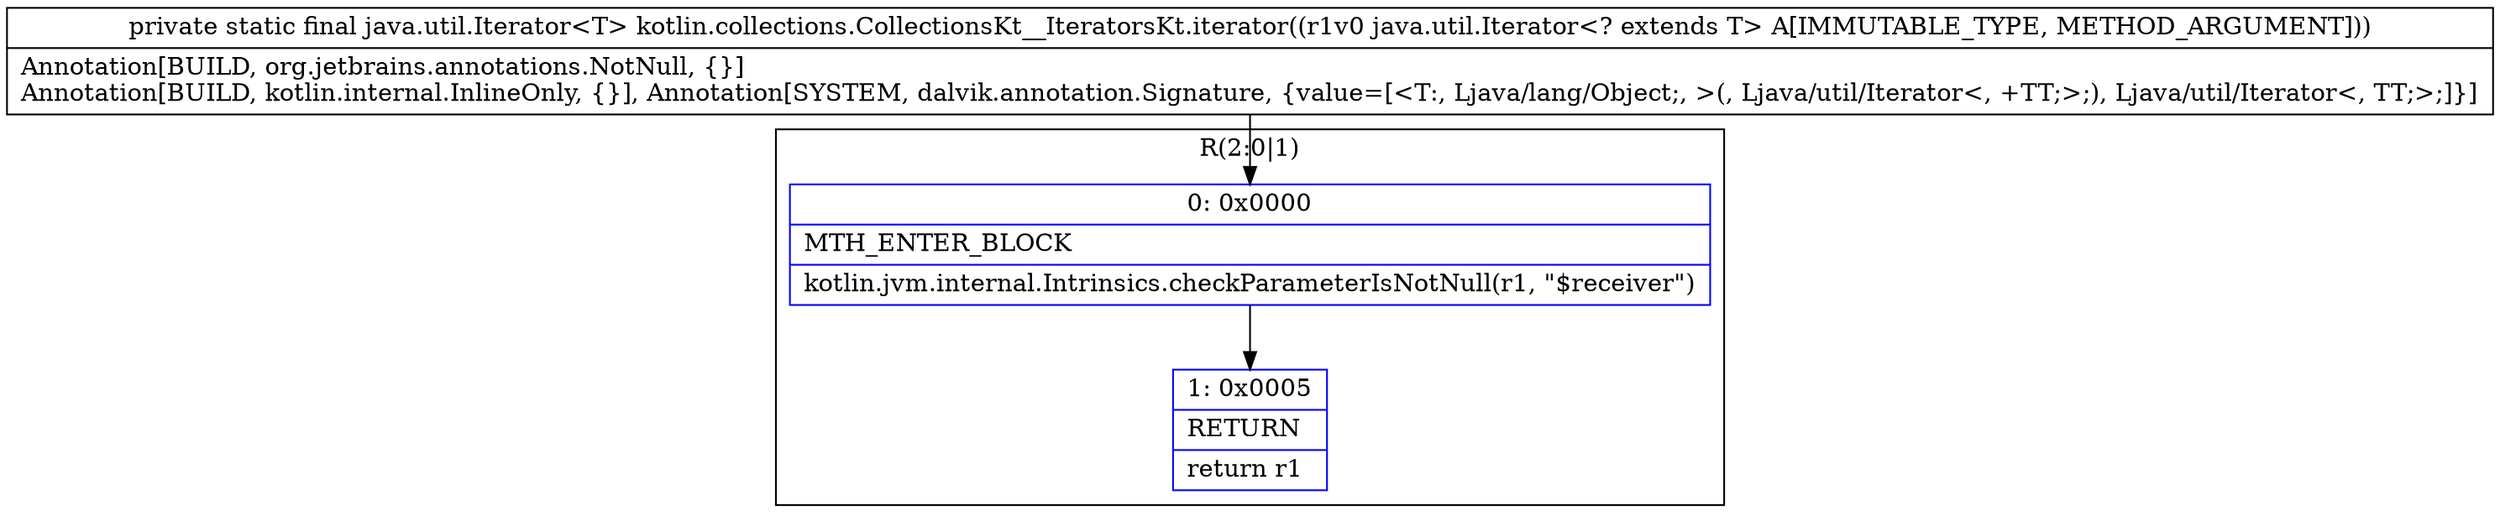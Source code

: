 digraph "CFG forkotlin.collections.CollectionsKt__IteratorsKt.iterator(Ljava\/util\/Iterator;)Ljava\/util\/Iterator;" {
subgraph cluster_Region_917461413 {
label = "R(2:0|1)";
node [shape=record,color=blue];
Node_0 [shape=record,label="{0\:\ 0x0000|MTH_ENTER_BLOCK\l|kotlin.jvm.internal.Intrinsics.checkParameterIsNotNull(r1, \"$receiver\")\l}"];
Node_1 [shape=record,label="{1\:\ 0x0005|RETURN\l|return r1\l}"];
}
MethodNode[shape=record,label="{private static final java.util.Iterator\<T\> kotlin.collections.CollectionsKt__IteratorsKt.iterator((r1v0 java.util.Iterator\<? extends T\> A[IMMUTABLE_TYPE, METHOD_ARGUMENT]))  | Annotation[BUILD, org.jetbrains.annotations.NotNull, \{\}]\lAnnotation[BUILD, kotlin.internal.InlineOnly, \{\}], Annotation[SYSTEM, dalvik.annotation.Signature, \{value=[\<T:, Ljava\/lang\/Object;, \>(, Ljava\/util\/Iterator\<, +TT;\>;), Ljava\/util\/Iterator\<, TT;\>;]\}]\l}"];
MethodNode -> Node_0;
Node_0 -> Node_1;
}

